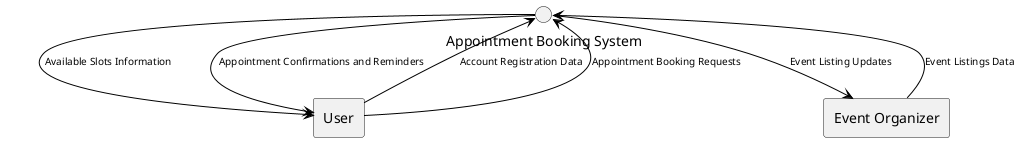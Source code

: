 @startuml
skinparam monochrome true
skinparam class {
    BackgroundColor White
    BorderColor Black
    ArrowColor Black
    FontSize 12
}
skinparam circle {
    BackgroundColor White
    BorderColor Black
}
skinparam ArrowThickness 1
skinparam ArrowFontSize 10

circle "Appointment Booking System" as SysName

rectangle "User" as EE1
rectangle "Event Organizer" as EE2

EE1 --> SysName: Account Registration Data
SysName --> EE1: Available Slots Information
EE1 --> SysName: Appointment Booking Requests
SysName --> EE1: Appointment Confirmations and Reminders
EE2 --> SysName: Event Listings Data
SysName --> EE2: Event Listing Updates
@enduml